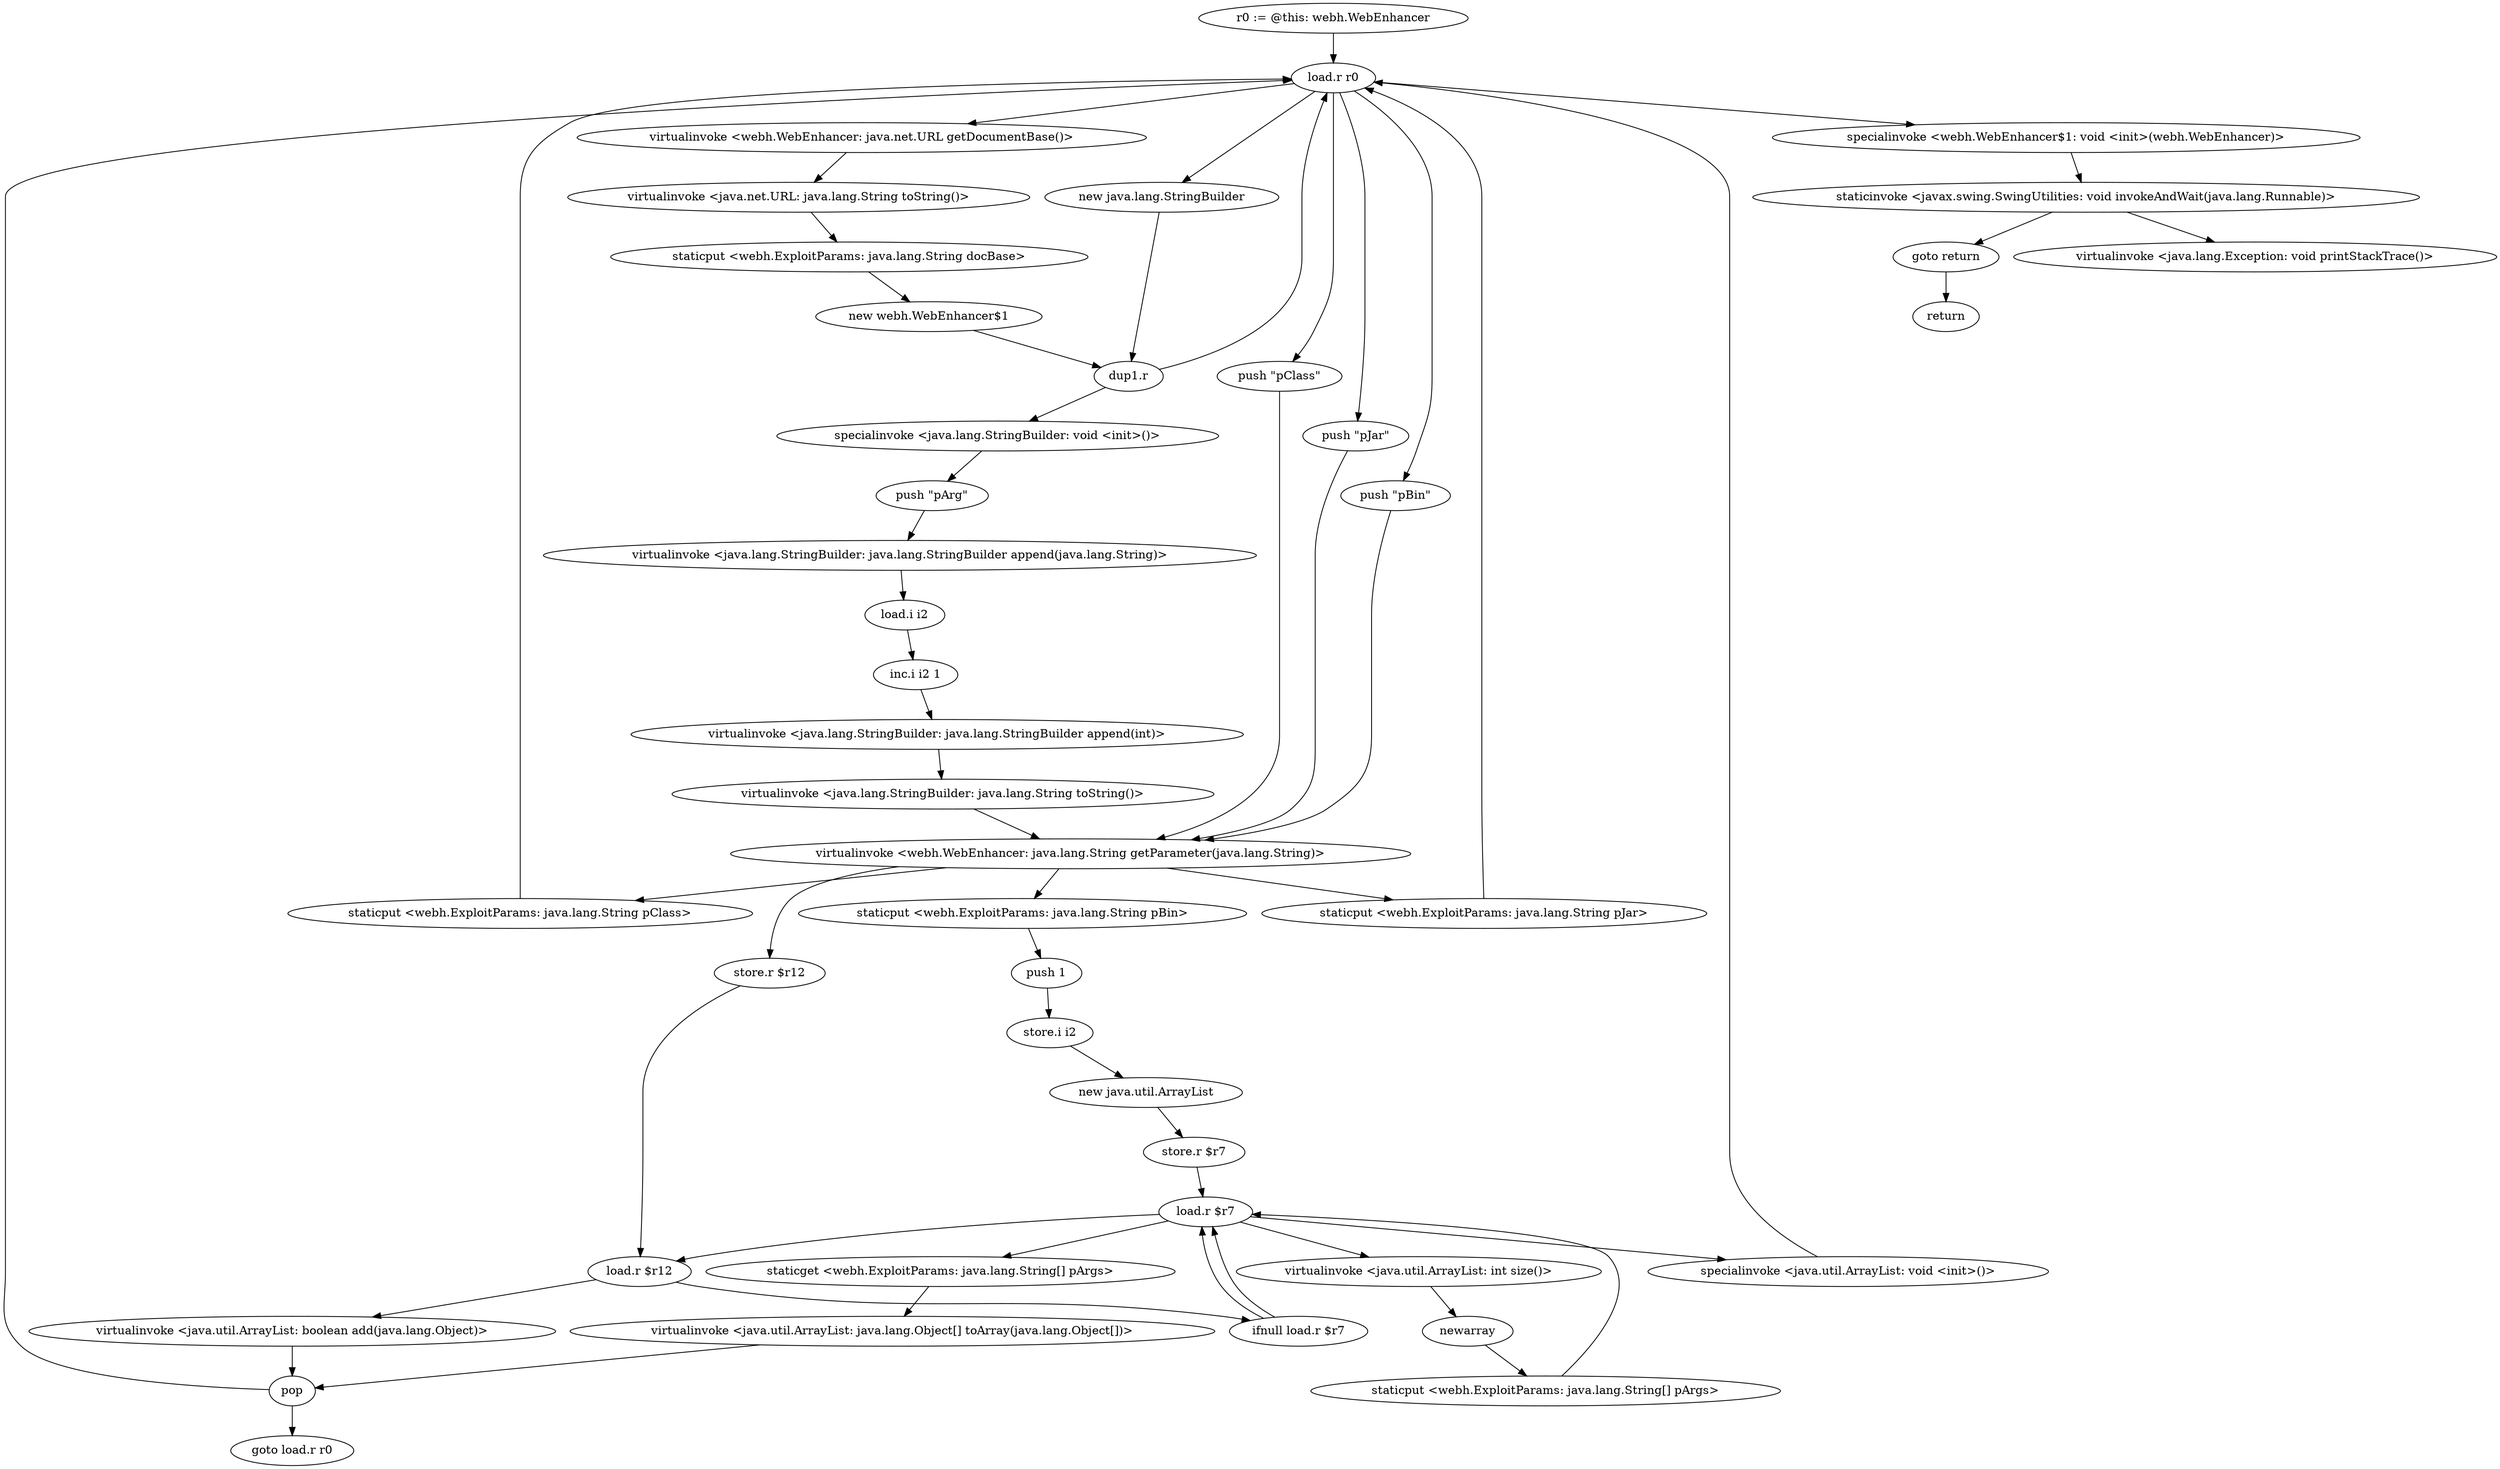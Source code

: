 digraph "" {
    "r0 := @this: webh.WebEnhancer"
    "load.r r0"
    "r0 := @this: webh.WebEnhancer"->"load.r r0";
    "push \"pClass\""
    "load.r r0"->"push \"pClass\"";
    "virtualinvoke <webh.WebEnhancer: java.lang.String getParameter(java.lang.String)>"
    "push \"pClass\""->"virtualinvoke <webh.WebEnhancer: java.lang.String getParameter(java.lang.String)>";
    "staticput <webh.ExploitParams: java.lang.String pClass>"
    "virtualinvoke <webh.WebEnhancer: java.lang.String getParameter(java.lang.String)>"->"staticput <webh.ExploitParams: java.lang.String pClass>";
    "staticput <webh.ExploitParams: java.lang.String pClass>"->"load.r r0";
    "push \"pJar\""
    "load.r r0"->"push \"pJar\"";
    "push \"pJar\""->"virtualinvoke <webh.WebEnhancer: java.lang.String getParameter(java.lang.String)>";
    "staticput <webh.ExploitParams: java.lang.String pJar>"
    "virtualinvoke <webh.WebEnhancer: java.lang.String getParameter(java.lang.String)>"->"staticput <webh.ExploitParams: java.lang.String pJar>";
    "staticput <webh.ExploitParams: java.lang.String pJar>"->"load.r r0";
    "push \"pBin\""
    "load.r r0"->"push \"pBin\"";
    "push \"pBin\""->"virtualinvoke <webh.WebEnhancer: java.lang.String getParameter(java.lang.String)>";
    "staticput <webh.ExploitParams: java.lang.String pBin>"
    "virtualinvoke <webh.WebEnhancer: java.lang.String getParameter(java.lang.String)>"->"staticput <webh.ExploitParams: java.lang.String pBin>";
    "push 1"
    "staticput <webh.ExploitParams: java.lang.String pBin>"->"push 1";
    "store.i i2"
    "push 1"->"store.i i2";
    "new java.util.ArrayList"
    "store.i i2"->"new java.util.ArrayList";
    "store.r $r7"
    "new java.util.ArrayList"->"store.r $r7";
    "load.r $r7"
    "store.r $r7"->"load.r $r7";
    "specialinvoke <java.util.ArrayList: void <init>()>"
    "load.r $r7"->"specialinvoke <java.util.ArrayList: void <init>()>";
    "specialinvoke <java.util.ArrayList: void <init>()>"->"load.r r0";
    "new java.lang.StringBuilder"
    "load.r r0"->"new java.lang.StringBuilder";
    "dup1.r"
    "new java.lang.StringBuilder"->"dup1.r";
    "specialinvoke <java.lang.StringBuilder: void <init>()>"
    "dup1.r"->"specialinvoke <java.lang.StringBuilder: void <init>()>";
    "push \"pArg\""
    "specialinvoke <java.lang.StringBuilder: void <init>()>"->"push \"pArg\"";
    "virtualinvoke <java.lang.StringBuilder: java.lang.StringBuilder append(java.lang.String)>"
    "push \"pArg\""->"virtualinvoke <java.lang.StringBuilder: java.lang.StringBuilder append(java.lang.String)>";
    "load.i i2"
    "virtualinvoke <java.lang.StringBuilder: java.lang.StringBuilder append(java.lang.String)>"->"load.i i2";
    "inc.i i2 1"
    "load.i i2"->"inc.i i2 1";
    "virtualinvoke <java.lang.StringBuilder: java.lang.StringBuilder append(int)>"
    "inc.i i2 1"->"virtualinvoke <java.lang.StringBuilder: java.lang.StringBuilder append(int)>";
    "virtualinvoke <java.lang.StringBuilder: java.lang.String toString()>"
    "virtualinvoke <java.lang.StringBuilder: java.lang.StringBuilder append(int)>"->"virtualinvoke <java.lang.StringBuilder: java.lang.String toString()>";
    "virtualinvoke <java.lang.StringBuilder: java.lang.String toString()>"->"virtualinvoke <webh.WebEnhancer: java.lang.String getParameter(java.lang.String)>";
    "store.r $r12"
    "virtualinvoke <webh.WebEnhancer: java.lang.String getParameter(java.lang.String)>"->"store.r $r12";
    "load.r $r12"
    "store.r $r12"->"load.r $r12";
    "ifnull load.r $r7"
    "load.r $r12"->"ifnull load.r $r7";
    "ifnull load.r $r7"->"load.r $r7";
    "load.r $r7"->"load.r $r12";
    "virtualinvoke <java.util.ArrayList: boolean add(java.lang.Object)>"
    "load.r $r12"->"virtualinvoke <java.util.ArrayList: boolean add(java.lang.Object)>";
    "pop"
    "virtualinvoke <java.util.ArrayList: boolean add(java.lang.Object)>"->"pop";
    "goto load.r r0"
    "pop"->"goto load.r r0";
    "ifnull load.r $r7"->"load.r $r7";
    "virtualinvoke <java.util.ArrayList: int size()>"
    "load.r $r7"->"virtualinvoke <java.util.ArrayList: int size()>";
    "newarray"
    "virtualinvoke <java.util.ArrayList: int size()>"->"newarray";
    "staticput <webh.ExploitParams: java.lang.String[] pArgs>"
    "newarray"->"staticput <webh.ExploitParams: java.lang.String[] pArgs>";
    "staticput <webh.ExploitParams: java.lang.String[] pArgs>"->"load.r $r7";
    "staticget <webh.ExploitParams: java.lang.String[] pArgs>"
    "load.r $r7"->"staticget <webh.ExploitParams: java.lang.String[] pArgs>";
    "virtualinvoke <java.util.ArrayList: java.lang.Object[] toArray(java.lang.Object[])>"
    "staticget <webh.ExploitParams: java.lang.String[] pArgs>"->"virtualinvoke <java.util.ArrayList: java.lang.Object[] toArray(java.lang.Object[])>";
    "virtualinvoke <java.util.ArrayList: java.lang.Object[] toArray(java.lang.Object[])>"->"pop";
    "pop"->"load.r r0";
    "virtualinvoke <webh.WebEnhancer: java.net.URL getDocumentBase()>"
    "load.r r0"->"virtualinvoke <webh.WebEnhancer: java.net.URL getDocumentBase()>";
    "virtualinvoke <java.net.URL: java.lang.String toString()>"
    "virtualinvoke <webh.WebEnhancer: java.net.URL getDocumentBase()>"->"virtualinvoke <java.net.URL: java.lang.String toString()>";
    "staticput <webh.ExploitParams: java.lang.String docBase>"
    "virtualinvoke <java.net.URL: java.lang.String toString()>"->"staticput <webh.ExploitParams: java.lang.String docBase>";
    "new webh.WebEnhancer$1"
    "staticput <webh.ExploitParams: java.lang.String docBase>"->"new webh.WebEnhancer$1";
    "new webh.WebEnhancer$1"->"dup1.r";
    "dup1.r"->"load.r r0";
    "specialinvoke <webh.WebEnhancer$1: void <init>(webh.WebEnhancer)>"
    "load.r r0"->"specialinvoke <webh.WebEnhancer$1: void <init>(webh.WebEnhancer)>";
    "staticinvoke <javax.swing.SwingUtilities: void invokeAndWait(java.lang.Runnable)>"
    "specialinvoke <webh.WebEnhancer$1: void <init>(webh.WebEnhancer)>"->"staticinvoke <javax.swing.SwingUtilities: void invokeAndWait(java.lang.Runnable)>";
    "goto return"
    "staticinvoke <javax.swing.SwingUtilities: void invokeAndWait(java.lang.Runnable)>"->"goto return";
    "return"
    "goto return"->"return";
    "virtualinvoke <java.lang.Exception: void printStackTrace()>"
    "staticinvoke <javax.swing.SwingUtilities: void invokeAndWait(java.lang.Runnable)>"->"virtualinvoke <java.lang.Exception: void printStackTrace()>";
}
